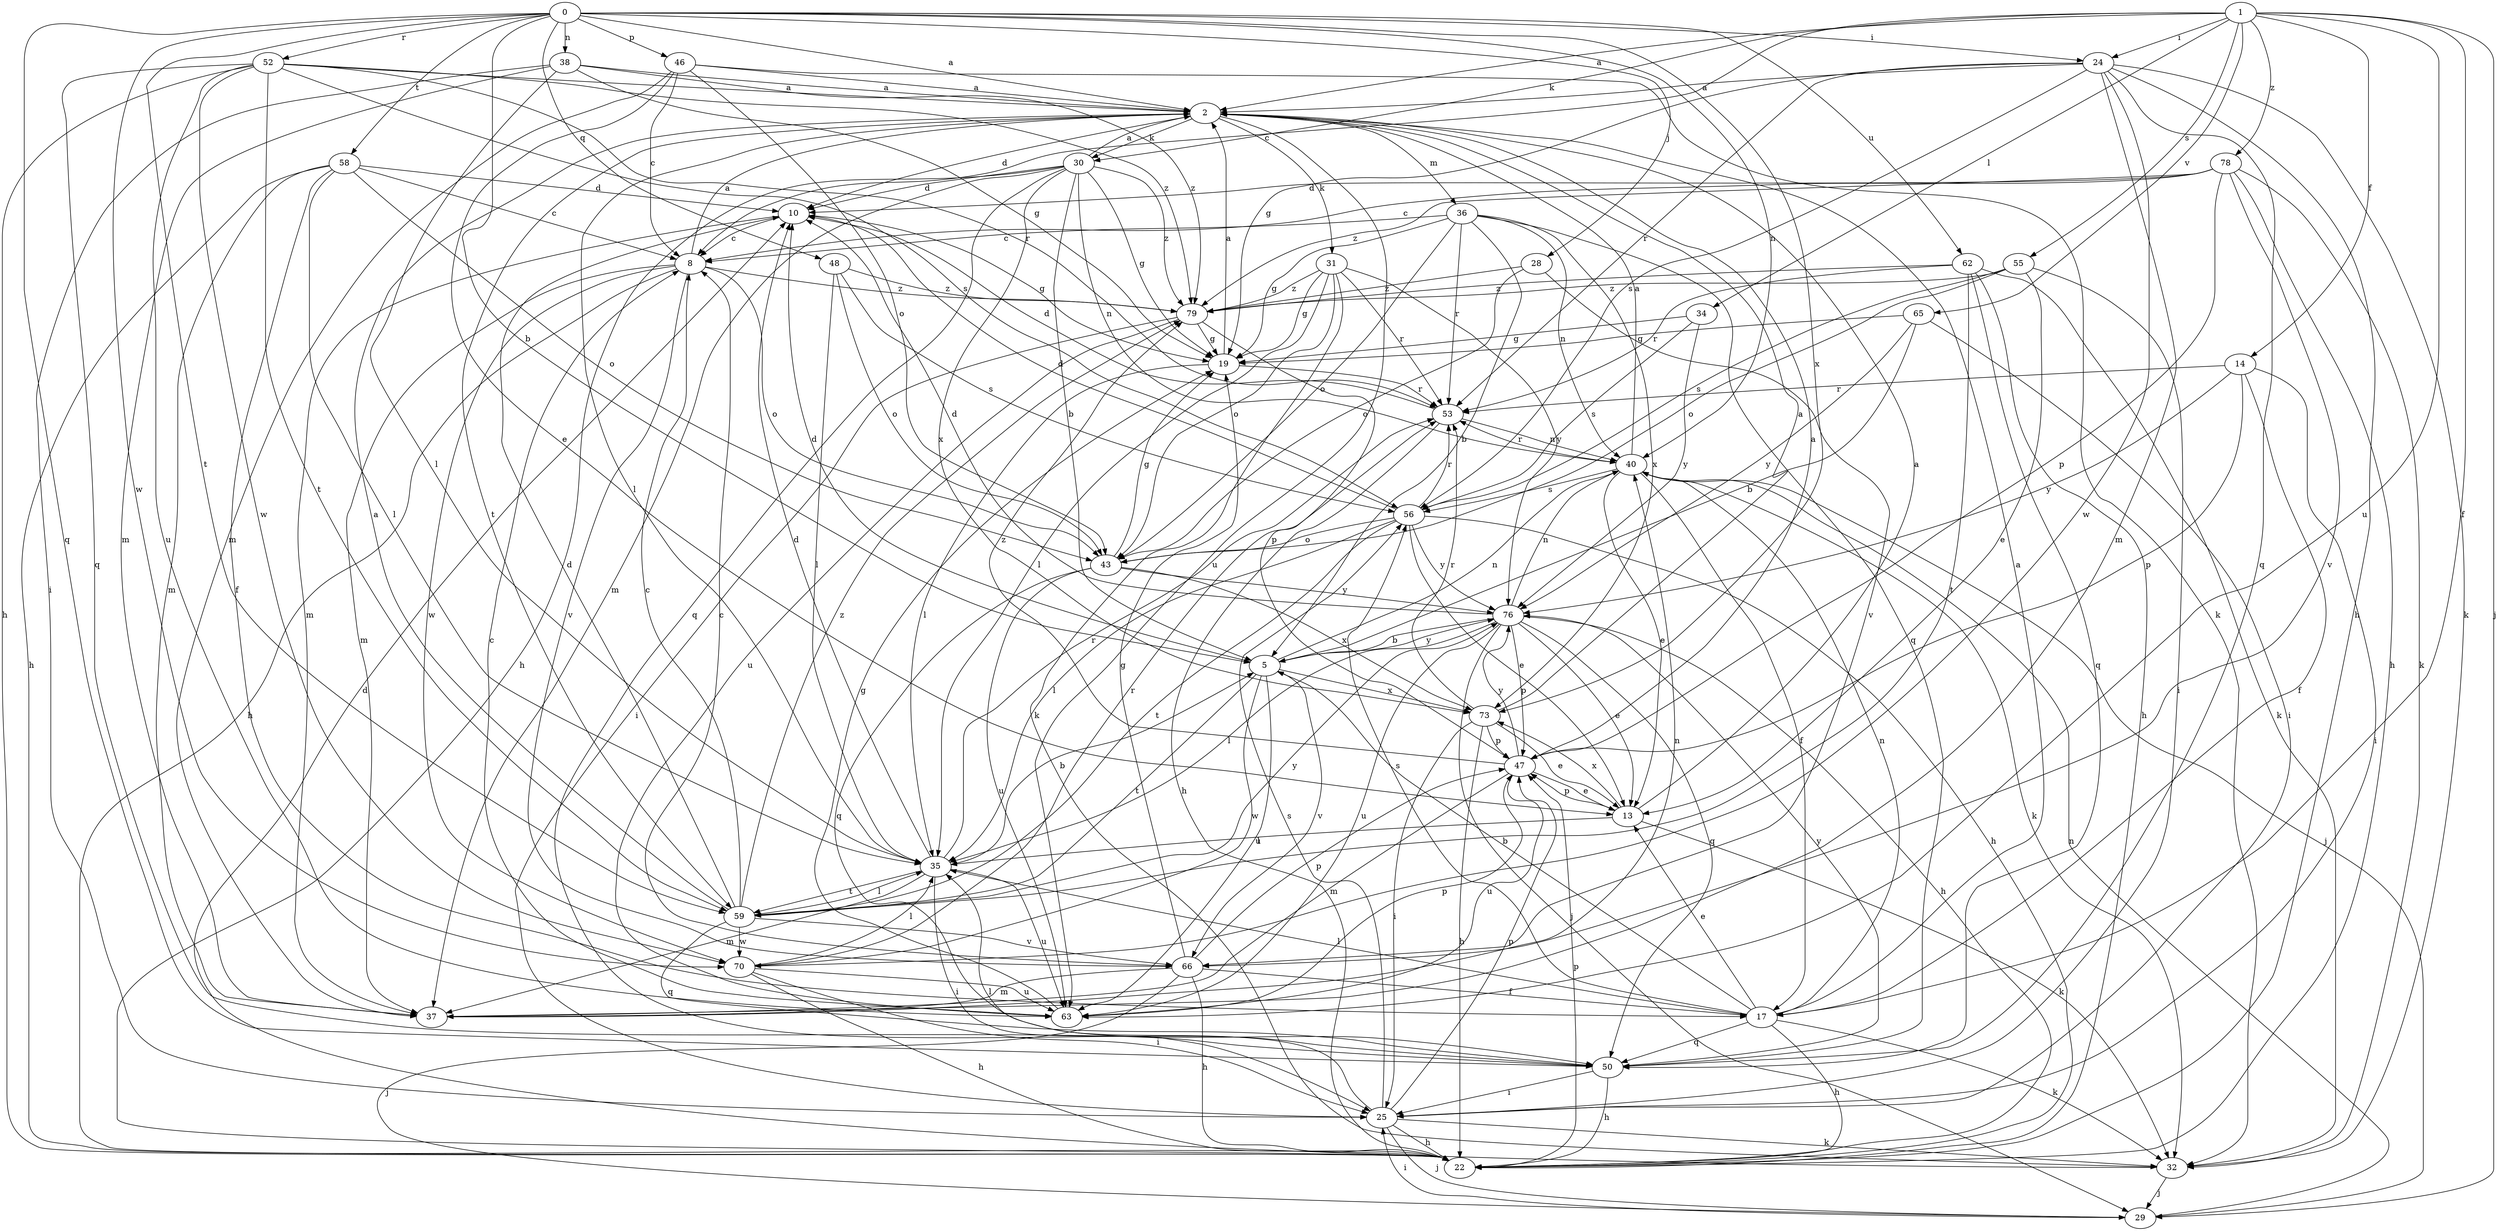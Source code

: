 strict digraph  {
0;
1;
2;
5;
8;
10;
13;
14;
17;
19;
22;
24;
25;
28;
29;
30;
31;
32;
34;
35;
36;
37;
38;
40;
43;
46;
47;
48;
50;
52;
53;
55;
56;
58;
59;
62;
63;
65;
66;
70;
73;
76;
78;
79;
0 -> 2  [label=a];
0 -> 5  [label=b];
0 -> 24  [label=i];
0 -> 28  [label=j];
0 -> 38  [label=n];
0 -> 40  [label=n];
0 -> 46  [label=p];
0 -> 48  [label=q];
0 -> 50  [label=q];
0 -> 52  [label=r];
0 -> 58  [label=t];
0 -> 59  [label=t];
0 -> 62  [label=u];
0 -> 70  [label=w];
0 -> 73  [label=x];
1 -> 2  [label=a];
1 -> 8  [label=c];
1 -> 14  [label=f];
1 -> 17  [label=f];
1 -> 24  [label=i];
1 -> 29  [label=j];
1 -> 30  [label=k];
1 -> 34  [label=l];
1 -> 55  [label=s];
1 -> 63  [label=u];
1 -> 65  [label=v];
1 -> 78  [label=z];
2 -> 10  [label=d];
2 -> 30  [label=k];
2 -> 31  [label=k];
2 -> 35  [label=l];
2 -> 36  [label=m];
2 -> 59  [label=t];
2 -> 63  [label=u];
5 -> 10  [label=d];
5 -> 40  [label=n];
5 -> 59  [label=t];
5 -> 63  [label=u];
5 -> 66  [label=v];
5 -> 70  [label=w];
5 -> 73  [label=x];
5 -> 76  [label=y];
8 -> 2  [label=a];
8 -> 22  [label=h];
8 -> 37  [label=m];
8 -> 43  [label=o];
8 -> 66  [label=v];
8 -> 70  [label=w];
8 -> 79  [label=z];
10 -> 8  [label=c];
10 -> 19  [label=g];
10 -> 37  [label=m];
13 -> 2  [label=a];
13 -> 32  [label=k];
13 -> 35  [label=l];
13 -> 47  [label=p];
13 -> 73  [label=x];
14 -> 17  [label=f];
14 -> 25  [label=i];
14 -> 47  [label=p];
14 -> 53  [label=r];
14 -> 76  [label=y];
17 -> 2  [label=a];
17 -> 5  [label=b];
17 -> 13  [label=e];
17 -> 22  [label=h];
17 -> 32  [label=k];
17 -> 35  [label=l];
17 -> 40  [label=n];
17 -> 50  [label=q];
17 -> 56  [label=s];
19 -> 2  [label=a];
19 -> 35  [label=l];
19 -> 53  [label=r];
22 -> 47  [label=p];
24 -> 2  [label=a];
24 -> 19  [label=g];
24 -> 22  [label=h];
24 -> 32  [label=k];
24 -> 37  [label=m];
24 -> 50  [label=q];
24 -> 53  [label=r];
24 -> 56  [label=s];
24 -> 70  [label=w];
25 -> 22  [label=h];
25 -> 29  [label=j];
25 -> 32  [label=k];
25 -> 35  [label=l];
25 -> 47  [label=p];
25 -> 56  [label=s];
28 -> 43  [label=o];
28 -> 66  [label=v];
28 -> 79  [label=z];
29 -> 25  [label=i];
29 -> 40  [label=n];
30 -> 2  [label=a];
30 -> 5  [label=b];
30 -> 10  [label=d];
30 -> 19  [label=g];
30 -> 22  [label=h];
30 -> 37  [label=m];
30 -> 40  [label=n];
30 -> 50  [label=q];
30 -> 73  [label=x];
30 -> 79  [label=z];
31 -> 19  [label=g];
31 -> 32  [label=k];
31 -> 35  [label=l];
31 -> 43  [label=o];
31 -> 53  [label=r];
31 -> 76  [label=y];
31 -> 79  [label=z];
32 -> 10  [label=d];
32 -> 29  [label=j];
34 -> 19  [label=g];
34 -> 56  [label=s];
34 -> 76  [label=y];
35 -> 5  [label=b];
35 -> 10  [label=d];
35 -> 25  [label=i];
35 -> 37  [label=m];
35 -> 53  [label=r];
35 -> 59  [label=t];
35 -> 63  [label=u];
36 -> 5  [label=b];
36 -> 8  [label=c];
36 -> 19  [label=g];
36 -> 40  [label=n];
36 -> 43  [label=o];
36 -> 50  [label=q];
36 -> 53  [label=r];
36 -> 73  [label=x];
37 -> 40  [label=n];
38 -> 2  [label=a];
38 -> 19  [label=g];
38 -> 25  [label=i];
38 -> 35  [label=l];
38 -> 37  [label=m];
38 -> 79  [label=z];
40 -> 2  [label=a];
40 -> 13  [label=e];
40 -> 17  [label=f];
40 -> 29  [label=j];
40 -> 32  [label=k];
40 -> 53  [label=r];
40 -> 56  [label=s];
43 -> 19  [label=g];
43 -> 50  [label=q];
43 -> 63  [label=u];
43 -> 73  [label=x];
43 -> 76  [label=y];
46 -> 2  [label=a];
46 -> 8  [label=c];
46 -> 13  [label=e];
46 -> 32  [label=k];
46 -> 37  [label=m];
46 -> 43  [label=o];
47 -> 2  [label=a];
47 -> 13  [label=e];
47 -> 37  [label=m];
47 -> 63  [label=u];
47 -> 76  [label=y];
47 -> 79  [label=z];
48 -> 35  [label=l];
48 -> 43  [label=o];
48 -> 56  [label=s];
48 -> 79  [label=z];
50 -> 22  [label=h];
50 -> 25  [label=i];
50 -> 76  [label=y];
52 -> 2  [label=a];
52 -> 22  [label=h];
52 -> 50  [label=q];
52 -> 53  [label=r];
52 -> 56  [label=s];
52 -> 59  [label=t];
52 -> 63  [label=u];
52 -> 70  [label=w];
52 -> 79  [label=z];
53 -> 10  [label=d];
53 -> 22  [label=h];
53 -> 40  [label=n];
55 -> 13  [label=e];
55 -> 25  [label=i];
55 -> 43  [label=o];
55 -> 56  [label=s];
55 -> 79  [label=z];
56 -> 10  [label=d];
56 -> 13  [label=e];
56 -> 22  [label=h];
56 -> 35  [label=l];
56 -> 43  [label=o];
56 -> 53  [label=r];
56 -> 59  [label=t];
56 -> 76  [label=y];
58 -> 8  [label=c];
58 -> 10  [label=d];
58 -> 17  [label=f];
58 -> 22  [label=h];
58 -> 35  [label=l];
58 -> 37  [label=m];
58 -> 43  [label=o];
59 -> 2  [label=a];
59 -> 8  [label=c];
59 -> 10  [label=d];
59 -> 35  [label=l];
59 -> 50  [label=q];
59 -> 66  [label=v];
59 -> 70  [label=w];
59 -> 76  [label=y];
59 -> 79  [label=z];
62 -> 22  [label=h];
62 -> 32  [label=k];
62 -> 50  [label=q];
62 -> 53  [label=r];
62 -> 59  [label=t];
62 -> 79  [label=z];
63 -> 8  [label=c];
63 -> 19  [label=g];
63 -> 47  [label=p];
65 -> 5  [label=b];
65 -> 19  [label=g];
65 -> 25  [label=i];
65 -> 76  [label=y];
66 -> 8  [label=c];
66 -> 17  [label=f];
66 -> 19  [label=g];
66 -> 22  [label=h];
66 -> 29  [label=j];
66 -> 37  [label=m];
66 -> 47  [label=p];
70 -> 22  [label=h];
70 -> 25  [label=i];
70 -> 35  [label=l];
70 -> 53  [label=r];
70 -> 63  [label=u];
73 -> 2  [label=a];
73 -> 13  [label=e];
73 -> 22  [label=h];
73 -> 25  [label=i];
73 -> 47  [label=p];
73 -> 53  [label=r];
76 -> 5  [label=b];
76 -> 10  [label=d];
76 -> 13  [label=e];
76 -> 22  [label=h];
76 -> 29  [label=j];
76 -> 35  [label=l];
76 -> 40  [label=n];
76 -> 47  [label=p];
76 -> 50  [label=q];
76 -> 63  [label=u];
78 -> 8  [label=c];
78 -> 10  [label=d];
78 -> 22  [label=h];
78 -> 32  [label=k];
78 -> 47  [label=p];
78 -> 66  [label=v];
78 -> 79  [label=z];
79 -> 19  [label=g];
79 -> 25  [label=i];
79 -> 47  [label=p];
79 -> 63  [label=u];
}
